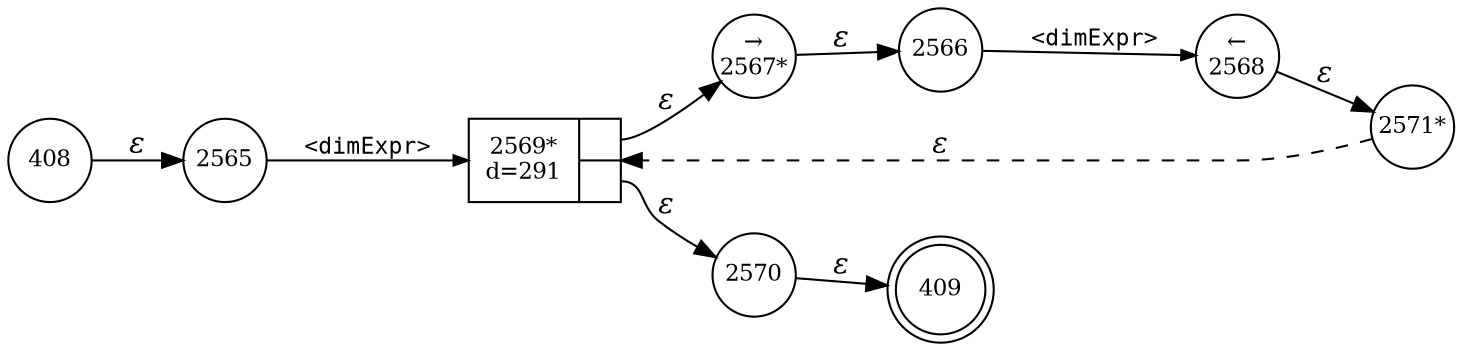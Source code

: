 digraph ATN {
rankdir=LR;
s409[fontsize=11, label="409", shape=doublecircle, fixedsize=true, width=.6];
s2565[fontsize=11,label="2565", shape=circle, fixedsize=true, width=.55, peripheries=1];
s2566[fontsize=11,label="2566", shape=circle, fixedsize=true, width=.55, peripheries=1];
s2567[fontsize=11,label="&rarr;\n2567*", shape=circle, fixedsize=true, width=.55, peripheries=1];
s408[fontsize=11,label="408", shape=circle, fixedsize=true, width=.55, peripheries=1];
s2568[fontsize=11,label="&larr;\n2568", shape=circle, fixedsize=true, width=.55, peripheries=1];
s2569[fontsize=11,label="{2569*\nd=291|{<p0>|<p1>}}", shape=record, fixedsize=false, peripheries=1];
s2570[fontsize=11,label="2570", shape=circle, fixedsize=true, width=.55, peripheries=1];
s2571[fontsize=11,label="2571*", shape=circle, fixedsize=true, width=.55, peripheries=1];
s408 -> s2565 [fontname="Times-Italic", label="&epsilon;"];
s2565 -> s2569 [fontsize=11, fontname="Courier", arrowsize=.7, label = "<dimExpr>", arrowhead = normal];
s2569:p0 -> s2567 [fontname="Times-Italic", label="&epsilon;"];
s2569:p1 -> s2570 [fontname="Times-Italic", label="&epsilon;"];
s2567 -> s2566 [fontname="Times-Italic", label="&epsilon;"];
s2570 -> s409 [fontname="Times-Italic", label="&epsilon;"];
s2566 -> s2568 [fontsize=11, fontname="Courier", arrowsize=.7, label = "<dimExpr>", arrowhead = normal];
s2568 -> s2571 [fontname="Times-Italic", label="&epsilon;"];
s2571 -> s2569 [fontname="Times-Italic", label="&epsilon;", style="dashed"];
}